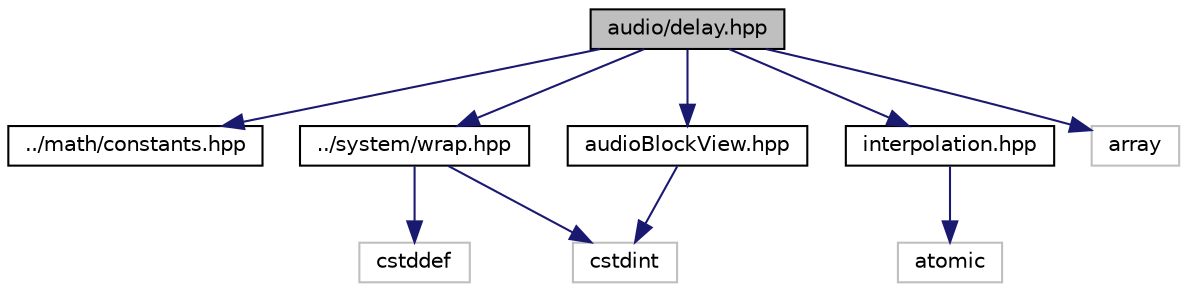 digraph "audio/delay.hpp"
{
 // LATEX_PDF_SIZE
  edge [fontname="Helvetica",fontsize="10",labelfontname="Helvetica",labelfontsize="10"];
  node [fontname="Helvetica",fontsize="10",shape=record];
  Node1 [label="audio/delay.hpp",height=0.2,width=0.4,color="black", fillcolor="grey75", style="filled", fontcolor="black",tooltip="Fractional delay."];
  Node1 -> Node2 [color="midnightblue",fontsize="10",style="solid",fontname="Helvetica"];
  Node2 [label="../math/constants.hpp",height=0.2,width=0.4,color="black", fillcolor="white", style="filled",URL="$constants_8hpp.html",tooltip="Math constants."];
  Node1 -> Node3 [color="midnightblue",fontsize="10",style="solid",fontname="Helvetica"];
  Node3 [label="../system/wrap.hpp",height=0.2,width=0.4,color="black", fillcolor="white", style="filled",URL="$wrap_8hpp.html",tooltip=" "];
  Node3 -> Node4 [color="midnightblue",fontsize="10",style="solid",fontname="Helvetica"];
  Node4 [label="cstddef",height=0.2,width=0.4,color="grey75", fillcolor="white", style="filled",tooltip=" "];
  Node3 -> Node5 [color="midnightblue",fontsize="10",style="solid",fontname="Helvetica"];
  Node5 [label="cstdint",height=0.2,width=0.4,color="grey75", fillcolor="white", style="filled",tooltip=" "];
  Node1 -> Node6 [color="midnightblue",fontsize="10",style="solid",fontname="Helvetica"];
  Node6 [label="audioBlockView.hpp",height=0.2,width=0.4,color="black", fillcolor="white", style="filled",URL="$audio_block_view_8hpp.html",tooltip="Audio Block View."];
  Node6 -> Node5 [color="midnightblue",fontsize="10",style="solid",fontname="Helvetica"];
  Node1 -> Node7 [color="midnightblue",fontsize="10",style="solid",fontname="Helvetica"];
  Node7 [label="interpolation.hpp",height=0.2,width=0.4,color="black", fillcolor="white", style="filled",URL="$interpolation_8hpp.html",tooltip="Interpolation."];
  Node7 -> Node8 [color="midnightblue",fontsize="10",style="solid",fontname="Helvetica"];
  Node8 [label="atomic",height=0.2,width=0.4,color="grey75", fillcolor="white", style="filled",tooltip=" "];
  Node1 -> Node9 [color="midnightblue",fontsize="10",style="solid",fontname="Helvetica"];
  Node9 [label="array",height=0.2,width=0.4,color="grey75", fillcolor="white", style="filled",tooltip=" "];
}
